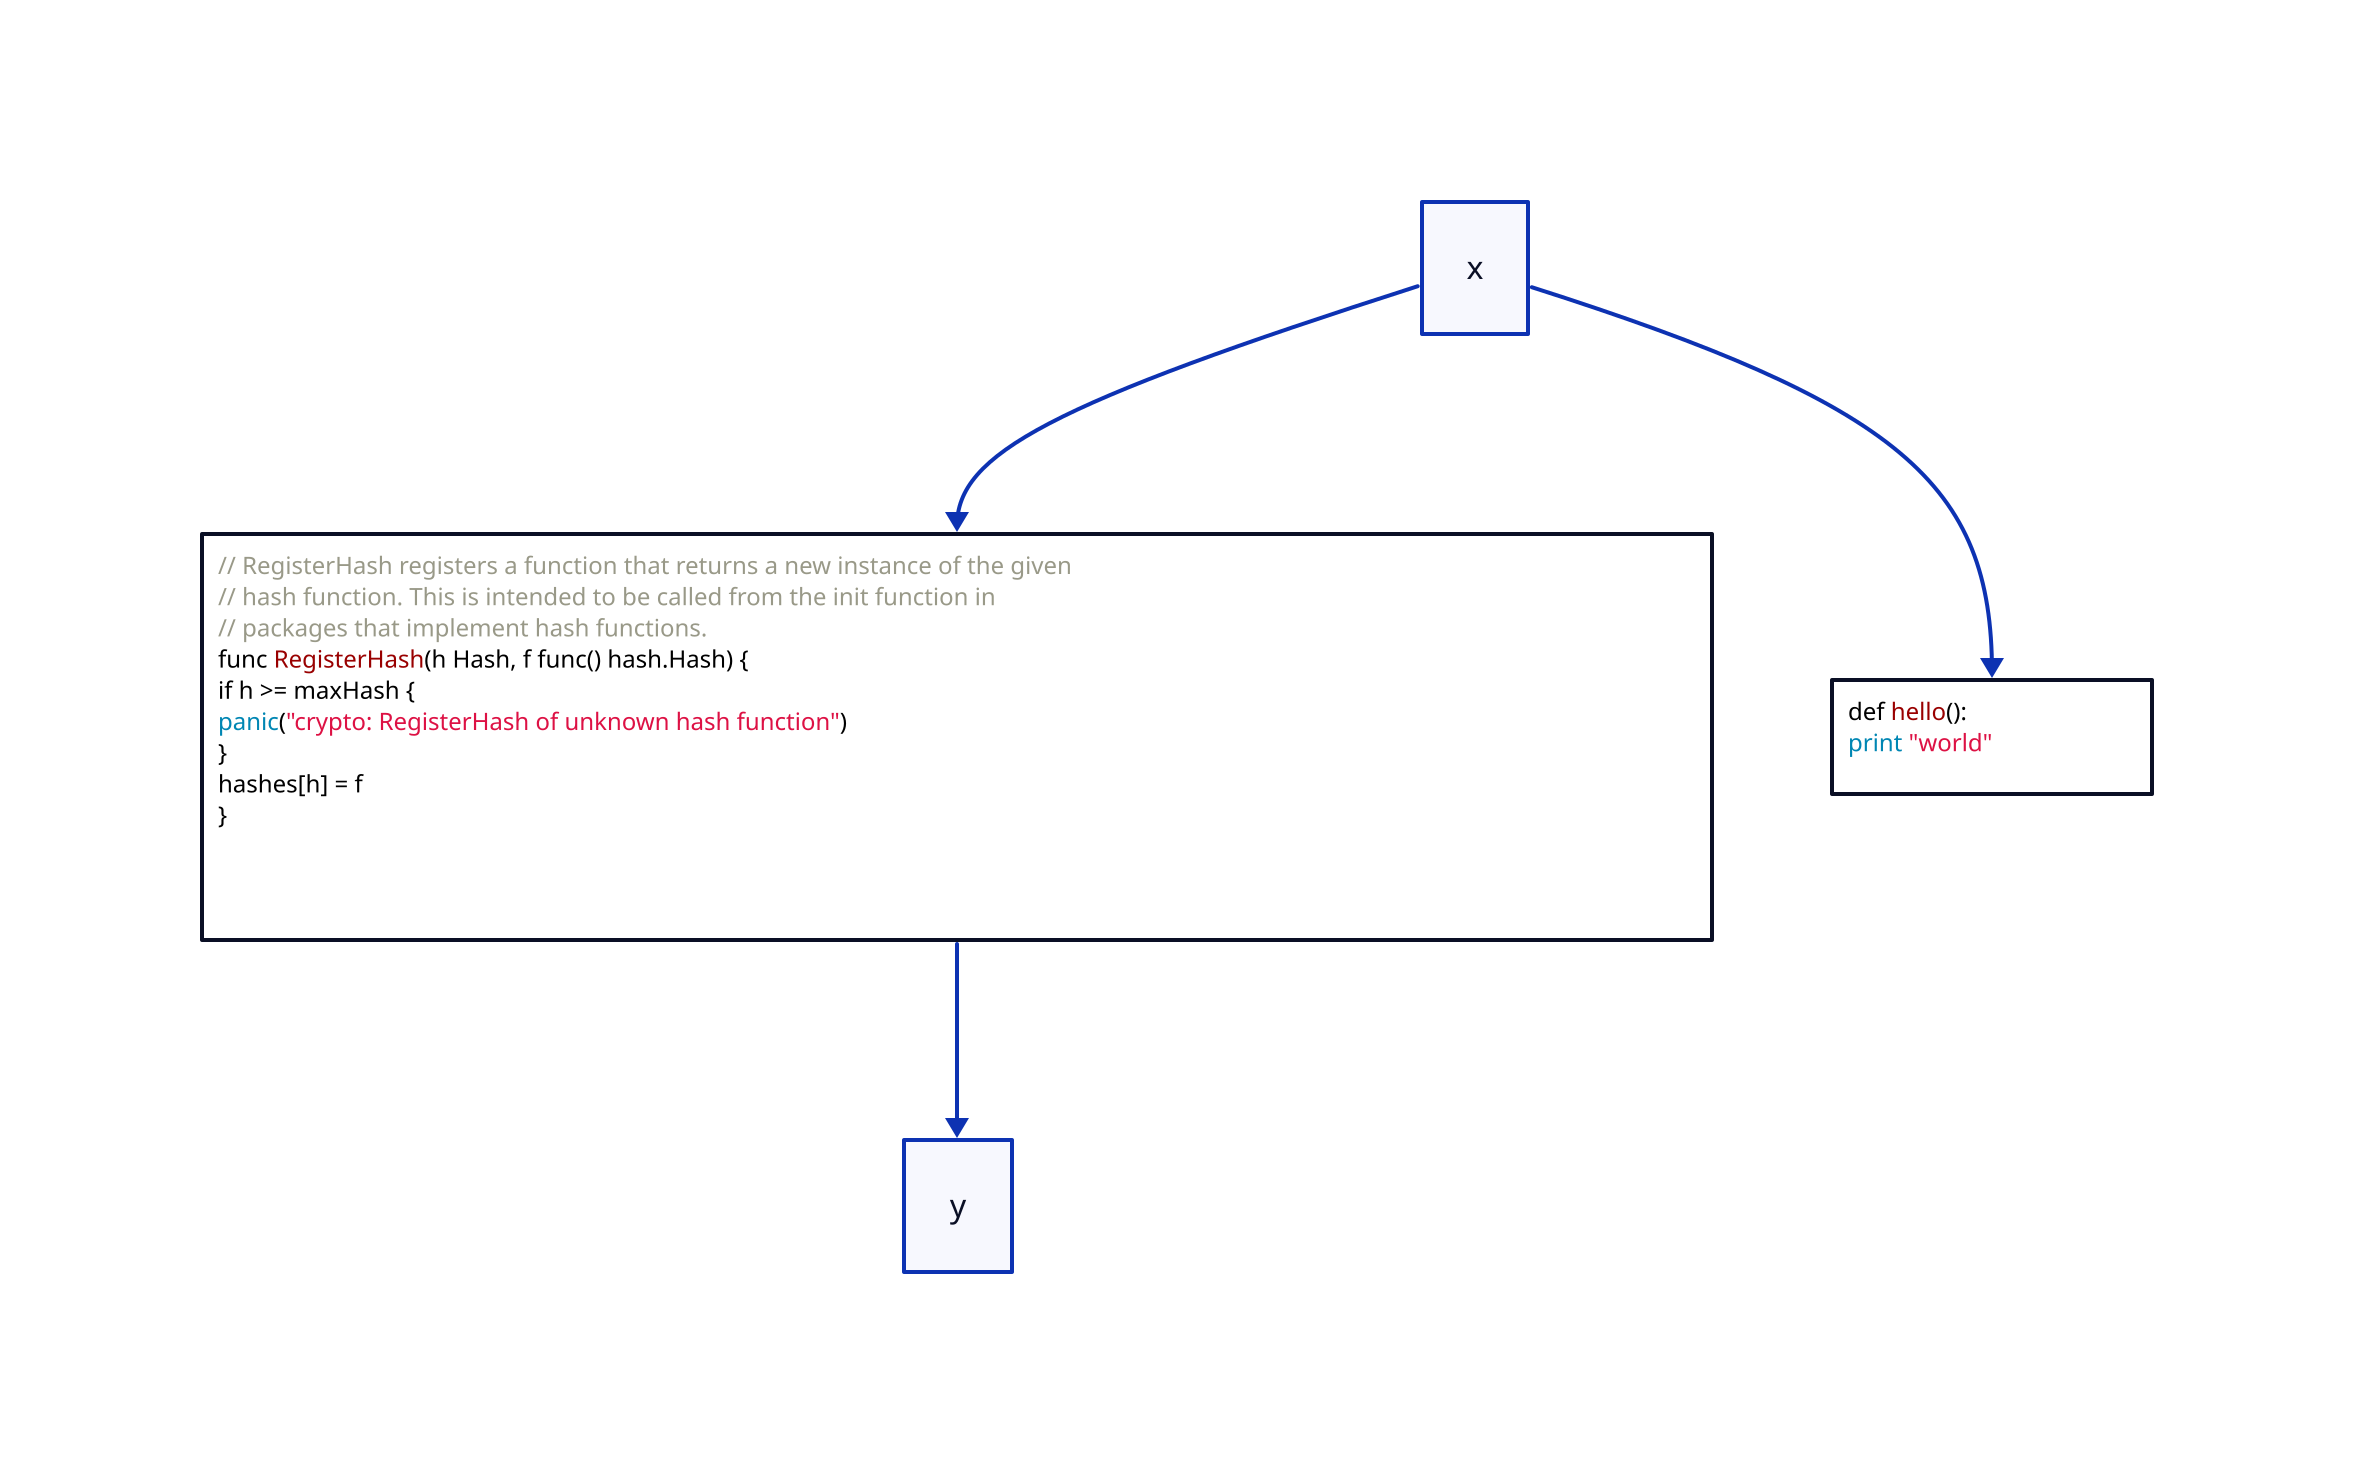 hash: |go
  // RegisterHash registers a function that returns a new instance of the given
  // hash function. This is intended to be called from the init function in
  // packages that implement hash functions.
  func RegisterHash(h Hash, f func() hash.Hash) {
  	if h >= maxHash {
  		panic("crypto: RegisterHash of unknown hash function")
  	}
  	hashes[h] = f
  }
|
hello world: |python
  def hello():
    print "world"
|
x -> hash -> y
x -> hello world
